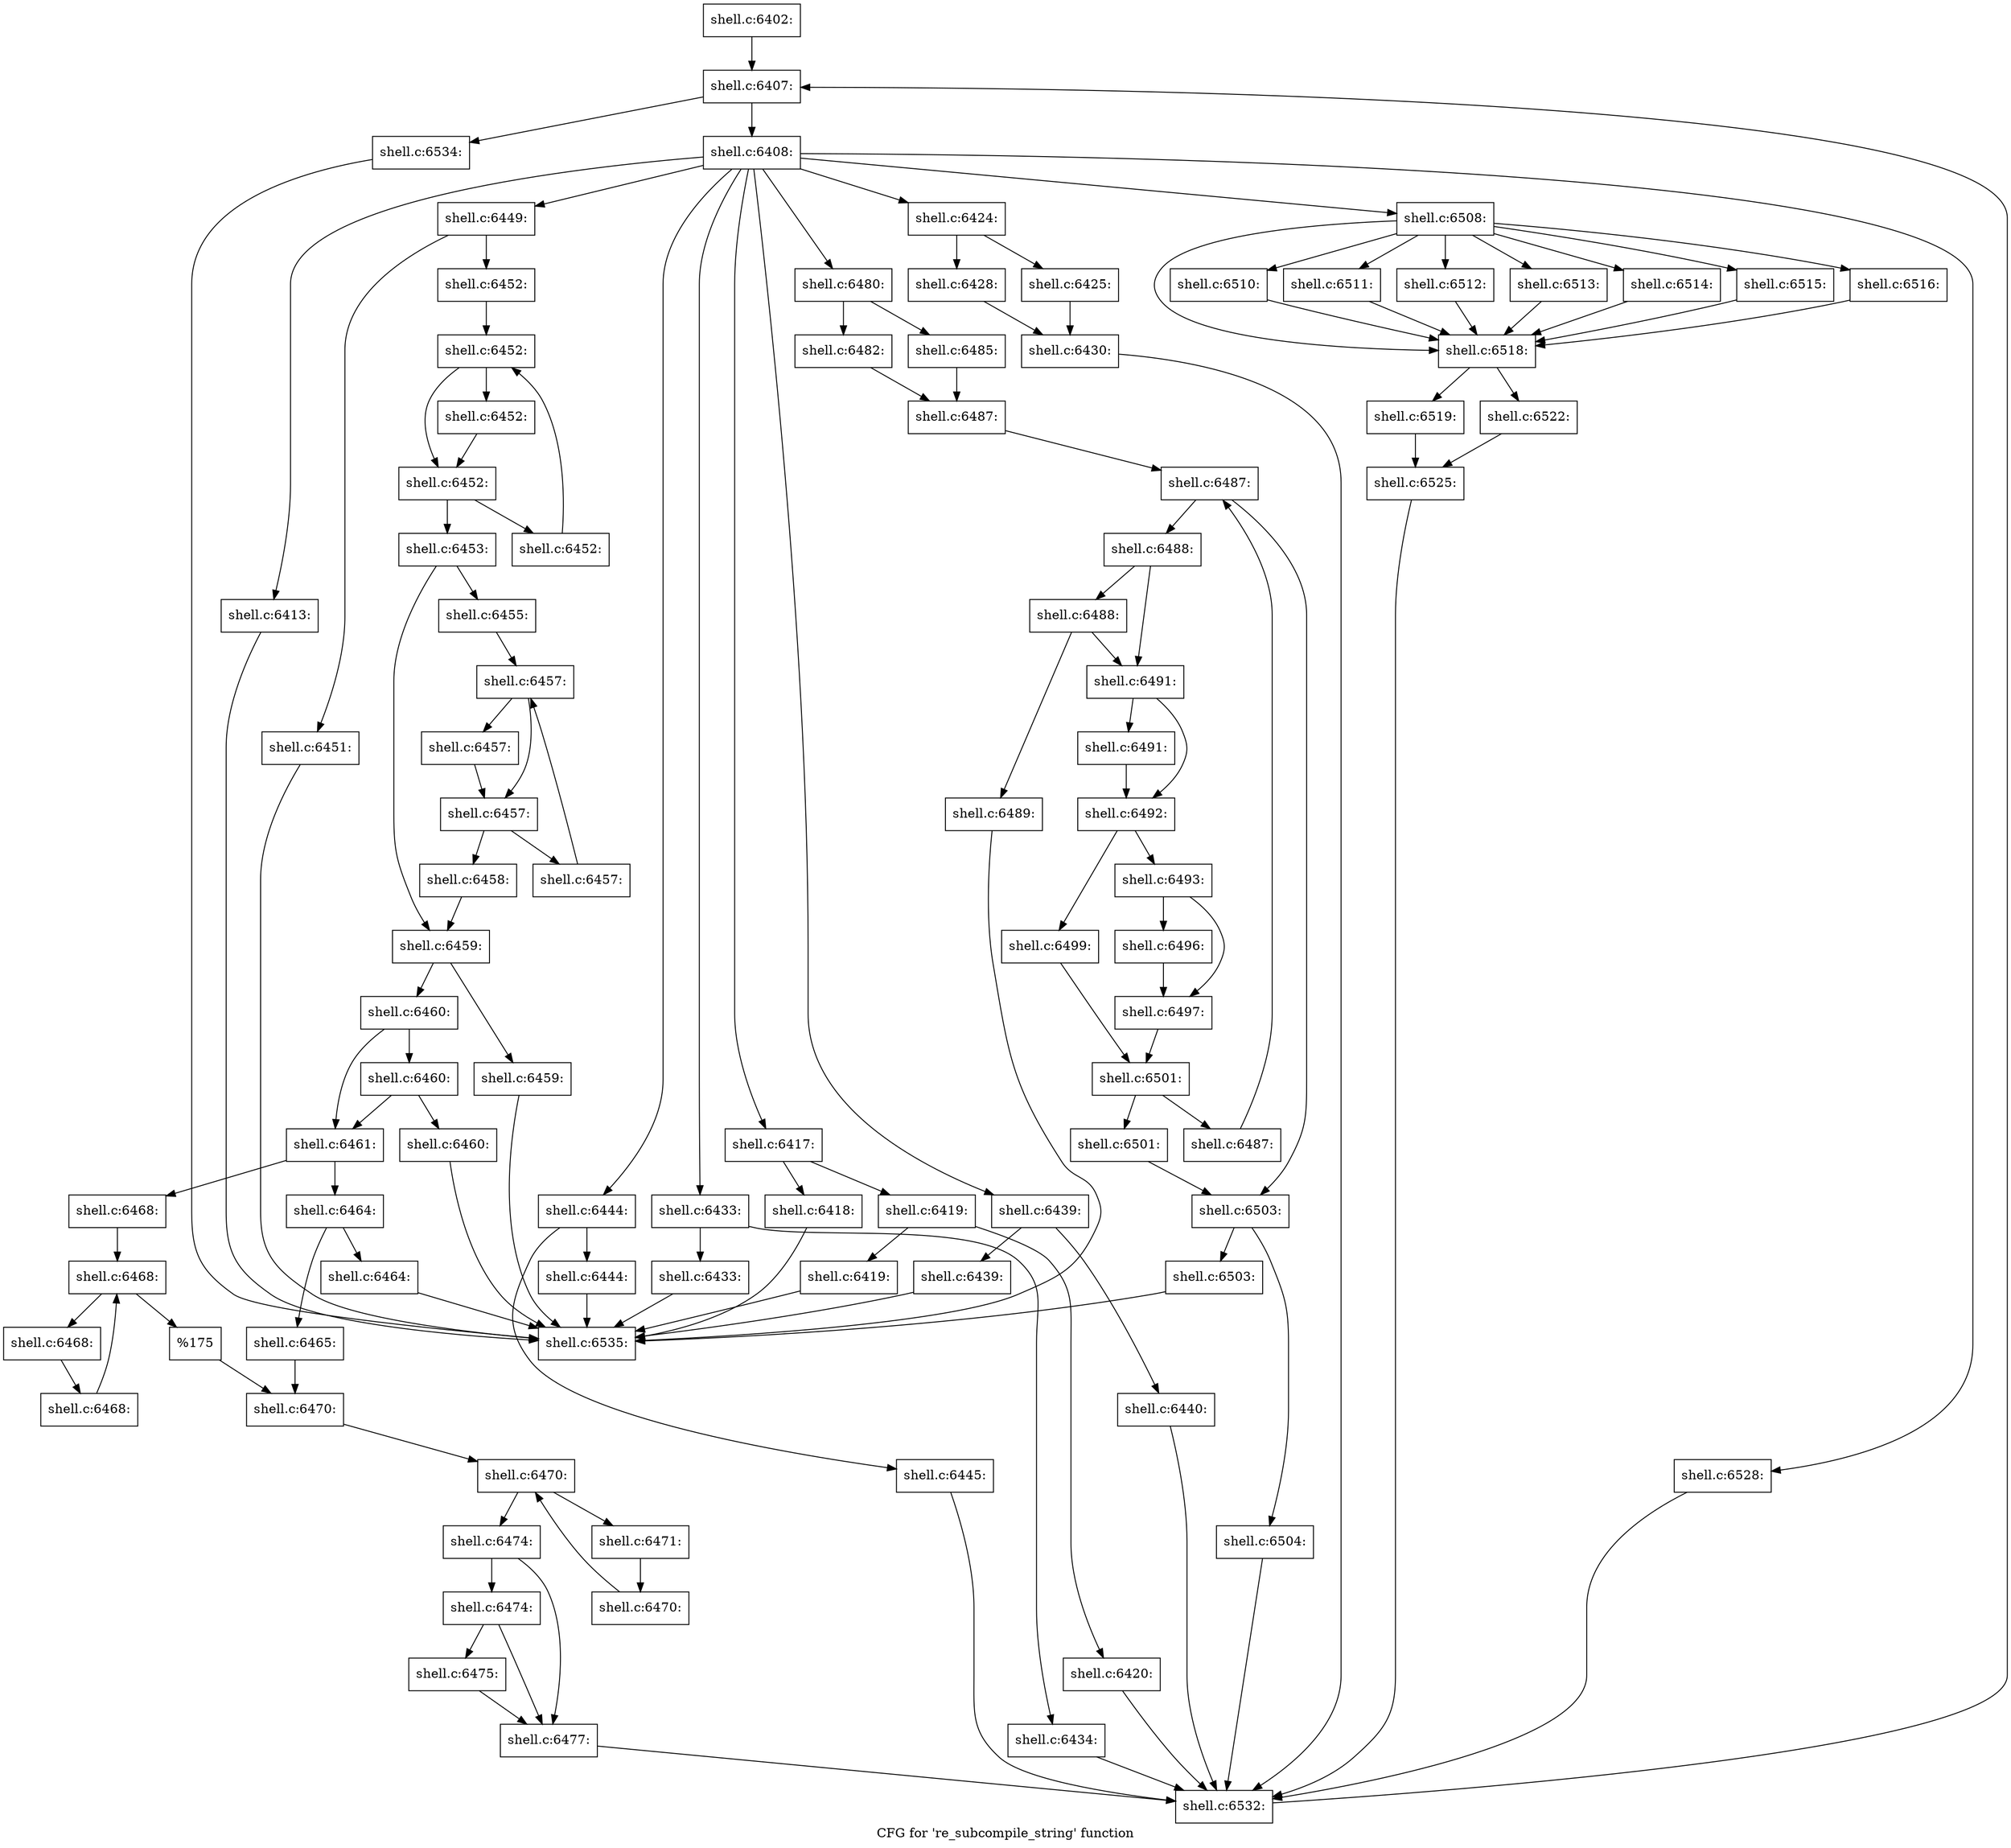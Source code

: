 digraph "CFG for 're_subcompile_string' function" {
	label="CFG for 're_subcompile_string' function";

	Node0x5602766e3770 [shape=record,label="{shell.c:6402:}"];
	Node0x5602766e3770 -> Node0x560276a264d0;
	Node0x560276a264d0 [shape=record,label="{shell.c:6407:}"];
	Node0x560276a264d0 -> Node0x560276a26d60;
	Node0x560276a264d0 -> Node0x560276a26630;
	Node0x560276a26d60 [shape=record,label="{shell.c:6408:}"];
	Node0x560276a26d60 -> Node0x560276a27270;
	Node0x560276a26d60 -> Node0x560276a27650;
	Node0x560276a26d60 -> Node0x560276a27d10;
	Node0x560276a26d60 -> Node0x560276a291d0;
	Node0x560276a26d60 -> Node0x560276a2a3e0;
	Node0x560276a26d60 -> Node0x560276a2b970;
	Node0x560276a26d60 -> Node0x560276a2c720;
	Node0x560276a26d60 -> Node0x560276a2d6b0;
	Node0x560276a26d60 -> Node0x560276a37a60;
	Node0x560276a26d60 -> Node0x560276a3e760;
	Node0x560276a27650 [shape=record,label="{shell.c:6413:}"];
	Node0x560276a27650 -> Node0x5602766e38f0;
	Node0x560276a27d10 [shape=record,label="{shell.c:6417:}"];
	Node0x560276a27d10 -> Node0x560276a280d0;
	Node0x560276a27d10 -> Node0x560276a28120;
	Node0x560276a280d0 [shape=record,label="{shell.c:6418:}"];
	Node0x560276a280d0 -> Node0x5602766e38f0;
	Node0x560276a28120 [shape=record,label="{shell.c:6419:}"];
	Node0x560276a28120 -> Node0x560276a285c0;
	Node0x560276a28120 -> Node0x560276a28610;
	Node0x560276a285c0 [shape=record,label="{shell.c:6419:}"];
	Node0x560276a285c0 -> Node0x5602766e38f0;
	Node0x560276a28610 [shape=record,label="{shell.c:6420:}"];
	Node0x560276a28610 -> Node0x560276a27180;
	Node0x560276a291d0 [shape=record,label="{shell.c:6424:}"];
	Node0x560276a291d0 -> Node0x560276a29330;
	Node0x560276a291d0 -> Node0x560276a293d0;
	Node0x560276a29330 [shape=record,label="{shell.c:6425:}"];
	Node0x560276a29330 -> Node0x560276a29380;
	Node0x560276a293d0 [shape=record,label="{shell.c:6428:}"];
	Node0x560276a293d0 -> Node0x560276a29380;
	Node0x560276a29380 [shape=record,label="{shell.c:6430:}"];
	Node0x560276a29380 -> Node0x560276a27180;
	Node0x560276a2a3e0 [shape=record,label="{shell.c:6433:}"];
	Node0x560276a2a3e0 -> Node0x560276a2a540;
	Node0x560276a2a3e0 -> Node0x560276a2a590;
	Node0x560276a2a540 [shape=record,label="{shell.c:6433:}"];
	Node0x560276a2a540 -> Node0x5602766e38f0;
	Node0x560276a2a590 [shape=record,label="{shell.c:6434:}"];
	Node0x560276a2a590 -> Node0x560276a27180;
	Node0x560276a2b970 [shape=record,label="{shell.c:6439:}"];
	Node0x560276a2b970 -> Node0x560276a2bad0;
	Node0x560276a2b970 -> Node0x560276a2bb20;
	Node0x560276a2bad0 [shape=record,label="{shell.c:6439:}"];
	Node0x560276a2bad0 -> Node0x5602766e38f0;
	Node0x560276a2bb20 [shape=record,label="{shell.c:6440:}"];
	Node0x560276a2bb20 -> Node0x560276a27180;
	Node0x560276a2c720 [shape=record,label="{shell.c:6444:}"];
	Node0x560276a2c720 -> Node0x560276a2c880;
	Node0x560276a2c720 -> Node0x560276a2c8d0;
	Node0x560276a2c880 [shape=record,label="{shell.c:6444:}"];
	Node0x560276a2c880 -> Node0x5602766e38f0;
	Node0x560276a2c8d0 [shape=record,label="{shell.c:6445:}"];
	Node0x560276a2c8d0 -> Node0x560276a27180;
	Node0x560276a2d6b0 [shape=record,label="{shell.c:6449:}"];
	Node0x560276a2d6b0 -> Node0x560276a2e4f0;
	Node0x560276a2d6b0 -> Node0x560276a2e540;
	Node0x560276a2e4f0 [shape=record,label="{shell.c:6451:}"];
	Node0x560276a2e4f0 -> Node0x5602766e38f0;
	Node0x560276a2e540 [shape=record,label="{shell.c:6452:}"];
	Node0x560276a2e540 -> Node0x560276a2eb40;
	Node0x560276a2eb40 [shape=record,label="{shell.c:6452:}"];
	Node0x560276a2eb40 -> Node0x560276a2ed70;
	Node0x560276a2eb40 -> Node0x560276a2ed20;
	Node0x560276a2ed70 [shape=record,label="{shell.c:6452:}"];
	Node0x560276a2ed70 -> Node0x560276a2ed20;
	Node0x560276a2ed20 [shape=record,label="{shell.c:6452:}"];
	Node0x560276a2ed20 -> Node0x560276a2f5b0;
	Node0x560276a2ed20 -> Node0x560276a2eca0;
	Node0x560276a2f5b0 [shape=record,label="{shell.c:6452:}"];
	Node0x560276a2f5b0 -> Node0x560276a2eb40;
	Node0x560276a2eca0 [shape=record,label="{shell.c:6453:}"];
	Node0x560276a2eca0 -> Node0x560276a30360;
	Node0x560276a2eca0 -> Node0x560276a303b0;
	Node0x560276a30360 [shape=record,label="{shell.c:6455:}"];
	Node0x560276a30360 -> Node0x560276a30c40;
	Node0x560276a30c40 [shape=record,label="{shell.c:6457:}"];
	Node0x560276a30c40 -> Node0x560276a30e70;
	Node0x560276a30c40 -> Node0x560276a30e20;
	Node0x560276a30e70 [shape=record,label="{shell.c:6457:}"];
	Node0x560276a30e70 -> Node0x560276a30e20;
	Node0x560276a30e20 [shape=record,label="{shell.c:6457:}"];
	Node0x560276a30e20 -> Node0x560276a316b0;
	Node0x560276a30e20 -> Node0x560276a30da0;
	Node0x560276a316b0 [shape=record,label="{shell.c:6457:}"];
	Node0x560276a316b0 -> Node0x560276a30c40;
	Node0x560276a30da0 [shape=record,label="{shell.c:6458:}"];
	Node0x560276a30da0 -> Node0x560276a303b0;
	Node0x560276a303b0 [shape=record,label="{shell.c:6459:}"];
	Node0x560276a303b0 -> Node0x560276a322d0;
	Node0x560276a303b0 -> Node0x560276a32320;
	Node0x560276a322d0 [shape=record,label="{shell.c:6459:}"];
	Node0x560276a322d0 -> Node0x5602766e38f0;
	Node0x560276a32320 [shape=record,label="{shell.c:6460:}"];
	Node0x560276a32320 -> Node0x560276a329d0;
	Node0x560276a32320 -> Node0x560276a32980;
	Node0x560276a329d0 [shape=record,label="{shell.c:6460:}"];
	Node0x560276a329d0 -> Node0x560276a32930;
	Node0x560276a329d0 -> Node0x560276a32980;
	Node0x560276a32930 [shape=record,label="{shell.c:6460:}"];
	Node0x560276a32930 -> Node0x5602766e38f0;
	Node0x560276a32980 [shape=record,label="{shell.c:6461:}"];
	Node0x560276a32980 -> Node0x560276a33b30;
	Node0x560276a32980 -> Node0x560276a33bd0;
	Node0x560276a33b30 [shape=record,label="{shell.c:6464:}"];
	Node0x560276a33b30 -> Node0x560276a33fe0;
	Node0x560276a33b30 -> Node0x560276a34030;
	Node0x560276a33fe0 [shape=record,label="{shell.c:6464:}"];
	Node0x560276a33fe0 -> Node0x5602766e38f0;
	Node0x560276a34030 [shape=record,label="{shell.c:6465:}"];
	Node0x560276a34030 -> Node0x560276a33b80;
	Node0x560276a33bd0 [shape=record,label="{shell.c:6468:}"];
	Node0x560276a33bd0 -> Node0x560276a34ed0;
	Node0x560276a34ed0 [shape=record,label="{shell.c:6468:}"];
	Node0x560276a34ed0 -> Node0x560276a350f0;
	Node0x560276a34ed0 -> Node0x560276a34d20;
	Node0x560276a350f0 [shape=record,label="{shell.c:6468:}"];
	Node0x560276a350f0 -> Node0x560276a35060;
	Node0x560276a35060 [shape=record,label="{shell.c:6468:}"];
	Node0x560276a35060 -> Node0x560276a34ed0;
	Node0x560276a34d20 [shape=record,label="{%175}"];
	Node0x560276a34d20 -> Node0x560276a33b80;
	Node0x560276a33b80 [shape=record,label="{shell.c:6470:}"];
	Node0x560276a33b80 -> Node0x560276a35b30;
	Node0x560276a35b30 [shape=record,label="{shell.c:6470:}"];
	Node0x560276a35b30 -> Node0x560276a36300;
	Node0x560276a35b30 -> Node0x560276359da0;
	Node0x560276a36300 [shape=record,label="{shell.c:6471:}"];
	Node0x560276a36300 -> Node0x560276a36270;
	Node0x560276a36270 [shape=record,label="{shell.c:6470:}"];
	Node0x560276a36270 -> Node0x560276a35b30;
	Node0x560276359da0 [shape=record,label="{shell.c:6474:}"];
	Node0x560276359da0 -> Node0x560276a36ff0;
	Node0x560276359da0 -> Node0x560276a36fa0;
	Node0x560276a36ff0 [shape=record,label="{shell.c:6474:}"];
	Node0x560276a36ff0 -> Node0x560276a36f50;
	Node0x560276a36ff0 -> Node0x560276a36fa0;
	Node0x560276a36f50 [shape=record,label="{shell.c:6475:}"];
	Node0x560276a36f50 -> Node0x560276a36fa0;
	Node0x560276a36fa0 [shape=record,label="{shell.c:6477:}"];
	Node0x560276a36fa0 -> Node0x560276a27180;
	Node0x560276a37a60 [shape=record,label="{shell.c:6480:}"];
	Node0x560276a37a60 -> Node0x560276a38140;
	Node0x560276a37a60 -> Node0x560276a381e0;
	Node0x560276a38140 [shape=record,label="{shell.c:6482:}"];
	Node0x560276a38140 -> Node0x560276a38190;
	Node0x560276a381e0 [shape=record,label="{shell.c:6485:}"];
	Node0x560276a381e0 -> Node0x560276a38190;
	Node0x560276a38190 [shape=record,label="{shell.c:6487:}"];
	Node0x560276a38190 -> Node0x560276a390f0;
	Node0x560276a390f0 [shape=record,label="{shell.c:6487:}"];
	Node0x560276a390f0 -> Node0x560276a39980;
	Node0x560276a390f0 -> Node0x560276a39250;
	Node0x560276a39980 [shape=record,label="{shell.c:6488:}"];
	Node0x560276a39980 -> Node0x560276a39c30;
	Node0x560276a39980 -> Node0x560276a39be0;
	Node0x560276a39c30 [shape=record,label="{shell.c:6488:}"];
	Node0x560276a39c30 -> Node0x560276a39b90;
	Node0x560276a39c30 -> Node0x560276a39be0;
	Node0x560276a39b90 [shape=record,label="{shell.c:6489:}"];
	Node0x560276a39b90 -> Node0x5602766e38f0;
	Node0x560276a39be0 [shape=record,label="{shell.c:6491:}"];
	Node0x560276a39be0 -> Node0x560276a3a630;
	Node0x560276a39be0 -> Node0x560276a3a680;
	Node0x560276a3a630 [shape=record,label="{shell.c:6491:}"];
	Node0x560276a3a630 -> Node0x560276a3a680;
	Node0x560276a3a680 [shape=record,label="{shell.c:6492:}"];
	Node0x560276a3a680 -> Node0x560276359e40;
	Node0x560276a3a680 -> Node0x560276a3b360;
	Node0x560276359e40 [shape=record,label="{shell.c:6493:}"];
	Node0x560276359e40 -> Node0x560276a3c060;
	Node0x560276359e40 -> Node0x560276a3c0b0;
	Node0x560276a3c060 [shape=record,label="{shell.c:6496:}"];
	Node0x560276a3c060 -> Node0x560276a3c0b0;
	Node0x560276a3c0b0 [shape=record,label="{shell.c:6497:}"];
	Node0x560276a3c0b0 -> Node0x560276a3b0d0;
	Node0x560276a3b360 [shape=record,label="{shell.c:6499:}"];
	Node0x560276a3b360 -> Node0x560276a3b0d0;
	Node0x560276a3b0d0 [shape=record,label="{shell.c:6501:}"];
	Node0x560276a3b0d0 -> Node0x560276a3cd40;
	Node0x560276a3b0d0 -> Node0x560276a3cd90;
	Node0x560276a3cd40 [shape=record,label="{shell.c:6501:}"];
	Node0x560276a3cd40 -> Node0x560276a39250;
	Node0x560276a3cd90 [shape=record,label="{shell.c:6487:}"];
	Node0x560276a3cd90 -> Node0x560276a390f0;
	Node0x560276a39250 [shape=record,label="{shell.c:6503:}"];
	Node0x560276a39250 -> Node0x560276a3d970;
	Node0x560276a39250 -> Node0x560276a3d9c0;
	Node0x560276a3d970 [shape=record,label="{shell.c:6503:}"];
	Node0x560276a3d970 -> Node0x5602766e38f0;
	Node0x560276a3d9c0 [shape=record,label="{shell.c:6504:}"];
	Node0x560276a3d9c0 -> Node0x560276a27180;
	Node0x560276a3e760 [shape=record,label="{shell.c:6508:}"];
	Node0x560276a3e760 -> Node0x560276a3f450;
	Node0x560276a3e760 -> Node0x560276a3f7c0;
	Node0x560276a3e760 -> Node0x560276a3f9d0;
	Node0x560276a3e760 -> Node0x560276a3fc10;
	Node0x560276a3e760 -> Node0x560276a3fe50;
	Node0x560276a3e760 -> Node0x560276a40090;
	Node0x560276a3e760 -> Node0x560276a402a0;
	Node0x560276a3e760 -> Node0x560276a404e0;
	Node0x560276a3f7c0 [shape=record,label="{shell.c:6510:}"];
	Node0x560276a3f7c0 -> Node0x560276a3f450;
	Node0x560276a3f9d0 [shape=record,label="{shell.c:6511:}"];
	Node0x560276a3f9d0 -> Node0x560276a3f450;
	Node0x560276a3fc10 [shape=record,label="{shell.c:6512:}"];
	Node0x560276a3fc10 -> Node0x560276a3f450;
	Node0x560276a3fe50 [shape=record,label="{shell.c:6513:}"];
	Node0x560276a3fe50 -> Node0x560276a3f450;
	Node0x560276a40090 [shape=record,label="{shell.c:6514:}"];
	Node0x560276a40090 -> Node0x560276a3f450;
	Node0x560276a402a0 [shape=record,label="{shell.c:6515:}"];
	Node0x560276a402a0 -> Node0x560276a3f450;
	Node0x560276a404e0 [shape=record,label="{shell.c:6516:}"];
	Node0x560276a404e0 -> Node0x560276a3f450;
	Node0x560276a3f450 [shape=record,label="{shell.c:6518:}"];
	Node0x560276a3f450 -> Node0x560276a3f680;
	Node0x560276a3f450 -> Node0x560276a40840;
	Node0x560276a3f680 [shape=record,label="{shell.c:6519:}"];
	Node0x560276a3f680 -> Node0x560276a407f0;
	Node0x560276a40840 [shape=record,label="{shell.c:6522:}"];
	Node0x560276a40840 -> Node0x560276a407f0;
	Node0x560276a407f0 [shape=record,label="{shell.c:6525:}"];
	Node0x560276a407f0 -> Node0x560276a27180;
	Node0x560276a27270 [shape=record,label="{shell.c:6528:}"];
	Node0x560276a27270 -> Node0x560276a27180;
	Node0x560276a27180 [shape=record,label="{shell.c:6532:}"];
	Node0x560276a27180 -> Node0x560276a264d0;
	Node0x560276a26630 [shape=record,label="{shell.c:6534:}"];
	Node0x560276a26630 -> Node0x5602766e38f0;
	Node0x5602766e38f0 [shape=record,label="{shell.c:6535:}"];
}
